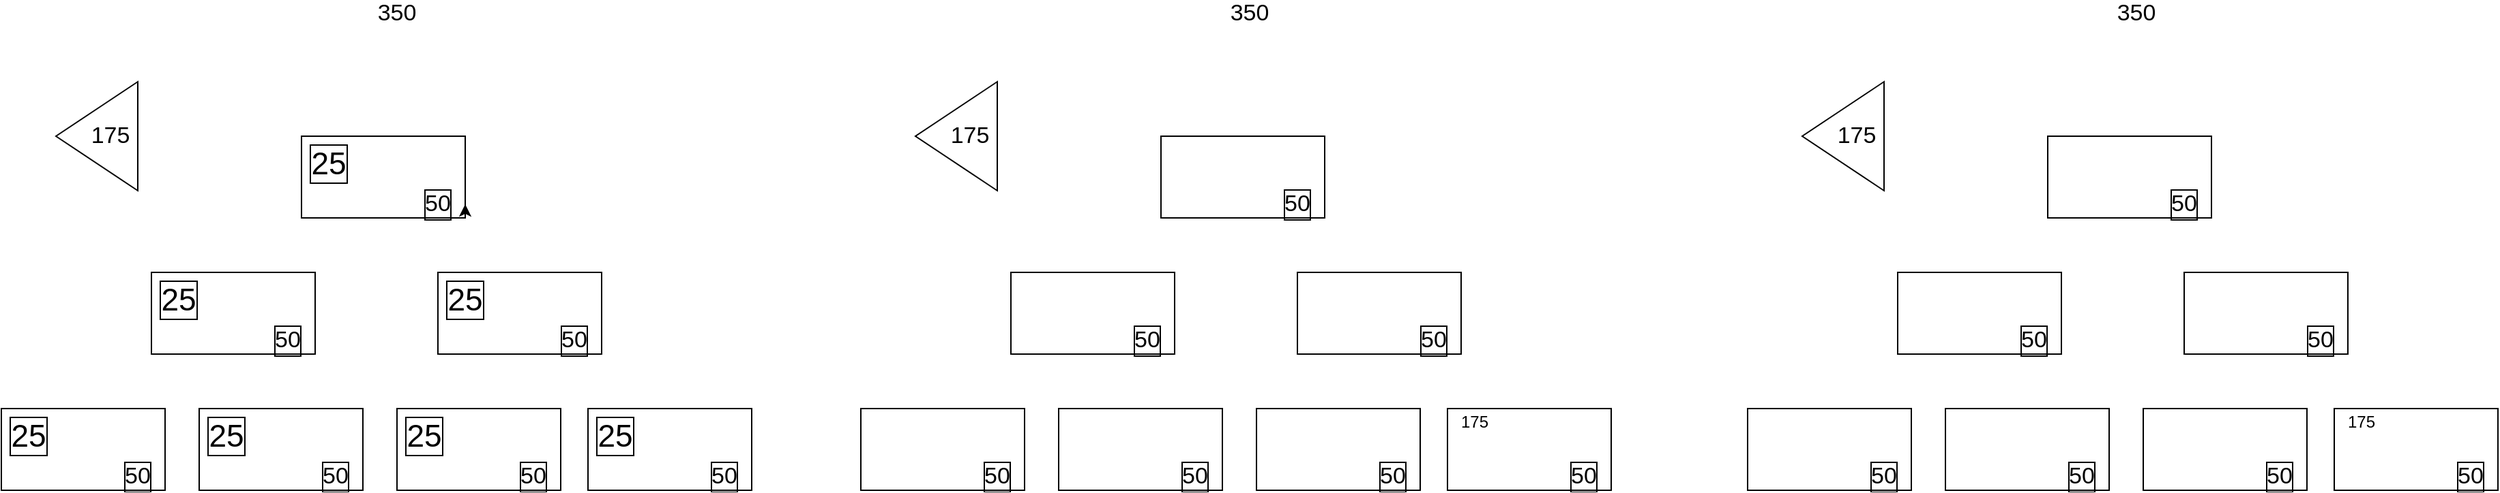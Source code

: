 <mxfile version="13.7.9" type="github">
  <diagram id="OZLdci_d4gNUk_2OADPe" name="Page-1">
    <mxGraphModel dx="1895" dy="1272" grid="1" gridSize="10" guides="1" tooltips="1" connect="1" arrows="1" fold="1" page="1" pageScale="1" pageWidth="1700" pageHeight="1100" math="0" shadow="0">
      <root>
        <mxCell id="0" />
        <mxCell id="1" parent="0" />
        <mxCell id="2rhj8iCeanHNHY9vTOnK-1" value="" style="rounded=0;whiteSpace=wrap;html=1;" vertex="1" parent="1">
          <mxGeometry x="220" y="360" width="120" height="60" as="geometry" />
        </mxCell>
        <mxCell id="2rhj8iCeanHNHY9vTOnK-2" value="" style="rounded=0;whiteSpace=wrap;html=1;" vertex="1" parent="1">
          <mxGeometry x="110" y="460" width="120" height="60" as="geometry" />
        </mxCell>
        <mxCell id="2rhj8iCeanHNHY9vTOnK-3" value="" style="rounded=0;whiteSpace=wrap;html=1;" vertex="1" parent="1">
          <mxGeometry x="320" y="460" width="120" height="60" as="geometry" />
        </mxCell>
        <mxCell id="2rhj8iCeanHNHY9vTOnK-4" value="" style="rounded=0;whiteSpace=wrap;html=1;" vertex="1" parent="1">
          <mxGeometry y="560" width="120" height="60" as="geometry" />
        </mxCell>
        <mxCell id="2rhj8iCeanHNHY9vTOnK-5" value="" style="rounded=0;whiteSpace=wrap;html=1;" vertex="1" parent="1">
          <mxGeometry x="145" y="560" width="120" height="60" as="geometry" />
        </mxCell>
        <mxCell id="2rhj8iCeanHNHY9vTOnK-6" value="" style="rounded=0;whiteSpace=wrap;html=1;" vertex="1" parent="1">
          <mxGeometry x="290" y="560" width="120" height="60" as="geometry" />
        </mxCell>
        <mxCell id="2rhj8iCeanHNHY9vTOnK-7" value="" style="rounded=0;whiteSpace=wrap;html=1;" vertex="1" parent="1">
          <mxGeometry x="430" y="560" width="120" height="60" as="geometry" />
        </mxCell>
        <mxCell id="2rhj8iCeanHNHY9vTOnK-8" value="50" style="text;html=1;strokeColor=none;fillColor=none;align=center;verticalAlign=middle;whiteSpace=wrap;rounded=0;labelBorderColor=#000000;fontSize=17;" vertex="1" parent="1">
          <mxGeometry x="300" y="400" width="40" height="20" as="geometry" />
        </mxCell>
        <mxCell id="2rhj8iCeanHNHY9vTOnK-10" value="50" style="text;html=1;strokeColor=none;fillColor=none;align=center;verticalAlign=middle;whiteSpace=wrap;rounded=0;labelBorderColor=#000000;fontSize=17;" vertex="1" parent="1">
          <mxGeometry x="400" y="500" width="40" height="20" as="geometry" />
        </mxCell>
        <mxCell id="2rhj8iCeanHNHY9vTOnK-11" value="50" style="text;html=1;strokeColor=none;fillColor=none;align=center;verticalAlign=middle;whiteSpace=wrap;rounded=0;labelBorderColor=#000000;fontSize=17;" vertex="1" parent="1">
          <mxGeometry x="190" y="500" width="40" height="20" as="geometry" />
        </mxCell>
        <mxCell id="2rhj8iCeanHNHY9vTOnK-12" value="50" style="text;html=1;strokeColor=none;fillColor=none;align=center;verticalAlign=middle;whiteSpace=wrap;rounded=0;labelBorderColor=#000000;fontSize=17;" vertex="1" parent="1">
          <mxGeometry x="225" y="600" width="40" height="20" as="geometry" />
        </mxCell>
        <mxCell id="2rhj8iCeanHNHY9vTOnK-13" value="50" style="text;html=1;strokeColor=none;fillColor=none;align=center;verticalAlign=middle;whiteSpace=wrap;rounded=0;labelBorderColor=#000000;fontSize=17;" vertex="1" parent="1">
          <mxGeometry x="370" y="600" width="40" height="20" as="geometry" />
        </mxCell>
        <mxCell id="2rhj8iCeanHNHY9vTOnK-14" value="50" style="text;html=1;strokeColor=none;fillColor=none;align=center;verticalAlign=middle;whiteSpace=wrap;rounded=0;labelBorderColor=#000000;fontSize=17;" vertex="1" parent="1">
          <mxGeometry x="510" y="600" width="40" height="20" as="geometry" />
        </mxCell>
        <mxCell id="2rhj8iCeanHNHY9vTOnK-15" value="50" style="text;html=1;strokeColor=none;fillColor=none;align=center;verticalAlign=middle;whiteSpace=wrap;rounded=0;labelBorderColor=#000000;fontSize=17;" vertex="1" parent="1">
          <mxGeometry x="80" y="600" width="40" height="20" as="geometry" />
        </mxCell>
        <mxCell id="2rhj8iCeanHNHY9vTOnK-16" value="350" style="text;html=1;strokeColor=none;fillColor=none;align=center;verticalAlign=middle;whiteSpace=wrap;rounded=0;fontSize=17;" vertex="1" parent="1">
          <mxGeometry x="270" y="260" width="40" height="20" as="geometry" />
        </mxCell>
        <mxCell id="2rhj8iCeanHNHY9vTOnK-17" value="" style="triangle;whiteSpace=wrap;html=1;rotation=-180;" vertex="1" parent="1">
          <mxGeometry x="40" y="320" width="60" height="80" as="geometry" />
        </mxCell>
        <mxCell id="2rhj8iCeanHNHY9vTOnK-18" value="175" style="text;html=1;strokeColor=none;fillColor=none;align=center;verticalAlign=middle;whiteSpace=wrap;rounded=0;fontSize=17;" vertex="1" parent="1">
          <mxGeometry x="60" y="350" width="40" height="20" as="geometry" />
        </mxCell>
        <mxCell id="2rhj8iCeanHNHY9vTOnK-20" value="" style="rounded=0;whiteSpace=wrap;html=1;" vertex="1" parent="1">
          <mxGeometry x="850" y="360" width="120" height="60" as="geometry" />
        </mxCell>
        <mxCell id="2rhj8iCeanHNHY9vTOnK-21" value="" style="rounded=0;whiteSpace=wrap;html=1;" vertex="1" parent="1">
          <mxGeometry x="740" y="460" width="120" height="60" as="geometry" />
        </mxCell>
        <mxCell id="2rhj8iCeanHNHY9vTOnK-22" value="" style="rounded=0;whiteSpace=wrap;html=1;" vertex="1" parent="1">
          <mxGeometry x="950" y="460" width="120" height="60" as="geometry" />
        </mxCell>
        <mxCell id="2rhj8iCeanHNHY9vTOnK-23" value="" style="rounded=0;whiteSpace=wrap;html=1;" vertex="1" parent="1">
          <mxGeometry x="630" y="560" width="120" height="60" as="geometry" />
        </mxCell>
        <mxCell id="2rhj8iCeanHNHY9vTOnK-24" value="" style="rounded=0;whiteSpace=wrap;html=1;" vertex="1" parent="1">
          <mxGeometry x="775" y="560" width="120" height="60" as="geometry" />
        </mxCell>
        <mxCell id="2rhj8iCeanHNHY9vTOnK-25" value="" style="rounded=0;whiteSpace=wrap;html=1;" vertex="1" parent="1">
          <mxGeometry x="920" y="560" width="120" height="60" as="geometry" />
        </mxCell>
        <mxCell id="2rhj8iCeanHNHY9vTOnK-26" value="" style="rounded=0;whiteSpace=wrap;html=1;" vertex="1" parent="1">
          <mxGeometry x="1060" y="560" width="120" height="60" as="geometry" />
        </mxCell>
        <mxCell id="2rhj8iCeanHNHY9vTOnK-27" value="50" style="text;html=1;strokeColor=none;fillColor=none;align=center;verticalAlign=middle;whiteSpace=wrap;rounded=0;labelBorderColor=#000000;fontSize=17;" vertex="1" parent="1">
          <mxGeometry x="930" y="400" width="40" height="20" as="geometry" />
        </mxCell>
        <mxCell id="2rhj8iCeanHNHY9vTOnK-28" value="50" style="text;html=1;strokeColor=none;fillColor=none;align=center;verticalAlign=middle;whiteSpace=wrap;rounded=0;labelBorderColor=#000000;fontSize=17;" vertex="1" parent="1">
          <mxGeometry x="1030" y="500" width="40" height="20" as="geometry" />
        </mxCell>
        <mxCell id="2rhj8iCeanHNHY9vTOnK-29" value="50" style="text;html=1;strokeColor=none;fillColor=none;align=center;verticalAlign=middle;whiteSpace=wrap;rounded=0;labelBorderColor=#000000;fontSize=17;" vertex="1" parent="1">
          <mxGeometry x="820" y="500" width="40" height="20" as="geometry" />
        </mxCell>
        <mxCell id="2rhj8iCeanHNHY9vTOnK-30" value="50" style="text;html=1;strokeColor=none;fillColor=none;align=center;verticalAlign=middle;whiteSpace=wrap;rounded=0;labelBorderColor=#000000;fontSize=17;" vertex="1" parent="1">
          <mxGeometry x="855" y="600" width="40" height="20" as="geometry" />
        </mxCell>
        <mxCell id="2rhj8iCeanHNHY9vTOnK-31" value="50" style="text;html=1;strokeColor=none;fillColor=none;align=center;verticalAlign=middle;whiteSpace=wrap;rounded=0;labelBorderColor=#000000;fontSize=17;" vertex="1" parent="1">
          <mxGeometry x="1000" y="600" width="40" height="20" as="geometry" />
        </mxCell>
        <mxCell id="2rhj8iCeanHNHY9vTOnK-32" value="50" style="text;html=1;strokeColor=none;fillColor=none;align=center;verticalAlign=middle;whiteSpace=wrap;rounded=0;labelBorderColor=#000000;fontSize=17;" vertex="1" parent="1">
          <mxGeometry x="1140" y="600" width="40" height="20" as="geometry" />
        </mxCell>
        <mxCell id="2rhj8iCeanHNHY9vTOnK-33" value="50" style="text;html=1;strokeColor=none;fillColor=none;align=center;verticalAlign=middle;whiteSpace=wrap;rounded=0;labelBorderColor=#000000;fontSize=17;" vertex="1" parent="1">
          <mxGeometry x="710" y="600" width="40" height="20" as="geometry" />
        </mxCell>
        <mxCell id="2rhj8iCeanHNHY9vTOnK-34" value="350" style="text;html=1;strokeColor=none;fillColor=none;align=center;verticalAlign=middle;whiteSpace=wrap;rounded=0;fontSize=17;" vertex="1" parent="1">
          <mxGeometry x="895" y="260" width="40" height="20" as="geometry" />
        </mxCell>
        <mxCell id="2rhj8iCeanHNHY9vTOnK-35" value="" style="triangle;whiteSpace=wrap;html=1;rotation=-180;" vertex="1" parent="1">
          <mxGeometry x="670" y="320" width="60" height="80" as="geometry" />
        </mxCell>
        <mxCell id="2rhj8iCeanHNHY9vTOnK-36" value="175" style="text;html=1;strokeColor=none;fillColor=none;align=center;verticalAlign=middle;whiteSpace=wrap;rounded=0;fontSize=17;" vertex="1" parent="1">
          <mxGeometry x="690" y="350" width="40" height="20" as="geometry" />
        </mxCell>
        <mxCell id="2rhj8iCeanHNHY9vTOnK-37" value="175" style="text;html=1;strokeColor=none;fillColor=none;align=center;verticalAlign=middle;whiteSpace=wrap;rounded=0;" vertex="1" parent="1">
          <mxGeometry x="1060" y="560" width="40" height="20" as="geometry" />
        </mxCell>
        <mxCell id="2rhj8iCeanHNHY9vTOnK-38" style="edgeStyle=orthogonalEdgeStyle;rounded=0;orthogonalLoop=1;jettySize=auto;html=1;exitX=0.5;exitY=1;exitDx=0;exitDy=0;entryX=1;entryY=0.5;entryDx=0;entryDy=0;" edge="1" parent="1" source="2rhj8iCeanHNHY9vTOnK-8" target="2rhj8iCeanHNHY9vTOnK-8">
          <mxGeometry relative="1" as="geometry" />
        </mxCell>
        <mxCell id="2rhj8iCeanHNHY9vTOnK-39" value="" style="rounded=0;whiteSpace=wrap;html=1;" vertex="1" parent="1">
          <mxGeometry x="1500" y="360" width="120" height="60" as="geometry" />
        </mxCell>
        <mxCell id="2rhj8iCeanHNHY9vTOnK-40" value="" style="rounded=0;whiteSpace=wrap;html=1;" vertex="1" parent="1">
          <mxGeometry x="1390" y="460" width="120" height="60" as="geometry" />
        </mxCell>
        <mxCell id="2rhj8iCeanHNHY9vTOnK-41" value="" style="rounded=0;whiteSpace=wrap;html=1;" vertex="1" parent="1">
          <mxGeometry x="1600" y="460" width="120" height="60" as="geometry" />
        </mxCell>
        <mxCell id="2rhj8iCeanHNHY9vTOnK-42" value="" style="rounded=0;whiteSpace=wrap;html=1;" vertex="1" parent="1">
          <mxGeometry x="1280" y="560" width="120" height="60" as="geometry" />
        </mxCell>
        <mxCell id="2rhj8iCeanHNHY9vTOnK-43" value="" style="rounded=0;whiteSpace=wrap;html=1;" vertex="1" parent="1">
          <mxGeometry x="1425" y="560" width="120" height="60" as="geometry" />
        </mxCell>
        <mxCell id="2rhj8iCeanHNHY9vTOnK-44" value="" style="rounded=0;whiteSpace=wrap;html=1;" vertex="1" parent="1">
          <mxGeometry x="1570" y="560" width="120" height="60" as="geometry" />
        </mxCell>
        <mxCell id="2rhj8iCeanHNHY9vTOnK-45" value="" style="rounded=0;whiteSpace=wrap;html=1;" vertex="1" parent="1">
          <mxGeometry x="1710" y="560" width="120" height="60" as="geometry" />
        </mxCell>
        <mxCell id="2rhj8iCeanHNHY9vTOnK-46" value="50" style="text;html=1;strokeColor=none;fillColor=none;align=center;verticalAlign=middle;whiteSpace=wrap;rounded=0;labelBorderColor=#000000;fontSize=17;" vertex="1" parent="1">
          <mxGeometry x="1580" y="400" width="40" height="20" as="geometry" />
        </mxCell>
        <mxCell id="2rhj8iCeanHNHY9vTOnK-47" value="50" style="text;html=1;strokeColor=none;fillColor=none;align=center;verticalAlign=middle;whiteSpace=wrap;rounded=0;labelBorderColor=#000000;fontSize=17;" vertex="1" parent="1">
          <mxGeometry x="1680" y="500" width="40" height="20" as="geometry" />
        </mxCell>
        <mxCell id="2rhj8iCeanHNHY9vTOnK-48" value="50" style="text;html=1;strokeColor=none;fillColor=none;align=center;verticalAlign=middle;whiteSpace=wrap;rounded=0;labelBorderColor=#000000;fontSize=17;" vertex="1" parent="1">
          <mxGeometry x="1470" y="500" width="40" height="20" as="geometry" />
        </mxCell>
        <mxCell id="2rhj8iCeanHNHY9vTOnK-49" value="50" style="text;html=1;strokeColor=none;fillColor=none;align=center;verticalAlign=middle;whiteSpace=wrap;rounded=0;labelBorderColor=#000000;fontSize=17;" vertex="1" parent="1">
          <mxGeometry x="1505" y="600" width="40" height="20" as="geometry" />
        </mxCell>
        <mxCell id="2rhj8iCeanHNHY9vTOnK-50" value="50" style="text;html=1;strokeColor=none;fillColor=none;align=center;verticalAlign=middle;whiteSpace=wrap;rounded=0;labelBorderColor=#000000;fontSize=17;" vertex="1" parent="1">
          <mxGeometry x="1650" y="600" width="40" height="20" as="geometry" />
        </mxCell>
        <mxCell id="2rhj8iCeanHNHY9vTOnK-51" value="50" style="text;html=1;strokeColor=none;fillColor=none;align=center;verticalAlign=middle;whiteSpace=wrap;rounded=0;labelBorderColor=#000000;fontSize=17;" vertex="1" parent="1">
          <mxGeometry x="1790" y="600" width="40" height="20" as="geometry" />
        </mxCell>
        <mxCell id="2rhj8iCeanHNHY9vTOnK-52" value="50" style="text;html=1;strokeColor=none;fillColor=none;align=center;verticalAlign=middle;whiteSpace=wrap;rounded=0;labelBorderColor=#000000;fontSize=17;" vertex="1" parent="1">
          <mxGeometry x="1360" y="600" width="40" height="20" as="geometry" />
        </mxCell>
        <mxCell id="2rhj8iCeanHNHY9vTOnK-53" value="350" style="text;html=1;strokeColor=none;fillColor=none;align=center;verticalAlign=middle;whiteSpace=wrap;rounded=0;fontSize=17;" vertex="1" parent="1">
          <mxGeometry x="1545" y="260" width="40" height="20" as="geometry" />
        </mxCell>
        <mxCell id="2rhj8iCeanHNHY9vTOnK-54" value="" style="triangle;whiteSpace=wrap;html=1;rotation=-180;" vertex="1" parent="1">
          <mxGeometry x="1320" y="320" width="60" height="80" as="geometry" />
        </mxCell>
        <mxCell id="2rhj8iCeanHNHY9vTOnK-55" value="175" style="text;html=1;strokeColor=none;fillColor=none;align=center;verticalAlign=middle;whiteSpace=wrap;rounded=0;fontSize=17;" vertex="1" parent="1">
          <mxGeometry x="1340" y="350" width="40" height="20" as="geometry" />
        </mxCell>
        <mxCell id="2rhj8iCeanHNHY9vTOnK-56" value="175" style="text;html=1;strokeColor=none;fillColor=none;align=center;verticalAlign=middle;whiteSpace=wrap;rounded=0;" vertex="1" parent="1">
          <mxGeometry x="1710" y="560" width="40" height="20" as="geometry" />
        </mxCell>
        <mxCell id="2rhj8iCeanHNHY9vTOnK-57" value="25" style="text;html=1;strokeColor=none;fillColor=none;align=center;verticalAlign=middle;whiteSpace=wrap;rounded=0;labelBorderColor=#000000;fontSize=23;" vertex="1" parent="1">
          <mxGeometry x="220" y="370" width="40" height="20" as="geometry" />
        </mxCell>
        <mxCell id="2rhj8iCeanHNHY9vTOnK-58" value="25" style="text;html=1;strokeColor=none;fillColor=none;align=center;verticalAlign=middle;whiteSpace=wrap;rounded=0;labelBorderColor=#000000;fontSize=23;" vertex="1" parent="1">
          <mxGeometry x="110" y="470" width="40" height="20" as="geometry" />
        </mxCell>
        <mxCell id="2rhj8iCeanHNHY9vTOnK-59" value="25" style="text;html=1;strokeColor=none;fillColor=none;align=center;verticalAlign=middle;whiteSpace=wrap;rounded=0;labelBorderColor=#000000;fontSize=23;" vertex="1" parent="1">
          <mxGeometry y="570" width="40" height="20" as="geometry" />
        </mxCell>
        <mxCell id="2rhj8iCeanHNHY9vTOnK-60" value="25" style="text;html=1;strokeColor=none;fillColor=none;align=center;verticalAlign=middle;whiteSpace=wrap;rounded=0;labelBorderColor=#000000;fontSize=23;" vertex="1" parent="1">
          <mxGeometry x="145" y="570" width="40" height="20" as="geometry" />
        </mxCell>
        <mxCell id="2rhj8iCeanHNHY9vTOnK-61" value="25" style="text;html=1;strokeColor=none;fillColor=none;align=center;verticalAlign=middle;whiteSpace=wrap;rounded=0;labelBorderColor=#000000;fontSize=23;" vertex="1" parent="1">
          <mxGeometry x="290" y="570" width="40" height="20" as="geometry" />
        </mxCell>
        <mxCell id="2rhj8iCeanHNHY9vTOnK-63" value="25" style="text;html=1;strokeColor=none;fillColor=none;align=center;verticalAlign=middle;whiteSpace=wrap;rounded=0;labelBorderColor=#000000;fontSize=23;" vertex="1" parent="1">
          <mxGeometry x="320" y="470" width="40" height="20" as="geometry" />
        </mxCell>
        <mxCell id="2rhj8iCeanHNHY9vTOnK-64" value="25" style="text;html=1;strokeColor=none;fillColor=none;align=center;verticalAlign=middle;whiteSpace=wrap;rounded=0;labelBorderColor=#000000;fontSize=23;" vertex="1" parent="1">
          <mxGeometry x="430" y="570" width="40" height="20" as="geometry" />
        </mxCell>
      </root>
    </mxGraphModel>
  </diagram>
</mxfile>
